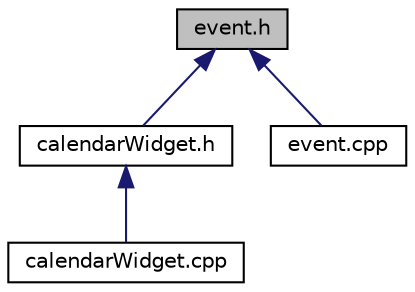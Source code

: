 digraph "event.h"
{
 // LATEX_PDF_SIZE
  edge [fontname="Helvetica",fontsize="10",labelfontname="Helvetica",labelfontsize="10"];
  node [fontname="Helvetica",fontsize="10",shape=record];
  Node1 [label="event.h",height=0.2,width=0.4,color="black", fillcolor="grey75", style="filled", fontcolor="black",tooltip=" "];
  Node1 -> Node2 [dir="back",color="midnightblue",fontsize="10",style="solid",fontname="Helvetica"];
  Node2 [label="calendarWidget.h",height=0.2,width=0.4,color="black", fillcolor="white", style="filled",URL="$calendarWidget_8h.html",tooltip=" "];
  Node2 -> Node3 [dir="back",color="midnightblue",fontsize="10",style="solid",fontname="Helvetica"];
  Node3 [label="calendarWidget.cpp",height=0.2,width=0.4,color="black", fillcolor="white", style="filled",URL="$calendarWidget_8cpp.html",tooltip=" "];
  Node1 -> Node4 [dir="back",color="midnightblue",fontsize="10",style="solid",fontname="Helvetica"];
  Node4 [label="event.cpp",height=0.2,width=0.4,color="black", fillcolor="white", style="filled",URL="$event_8cpp.html",tooltip=" "];
}
